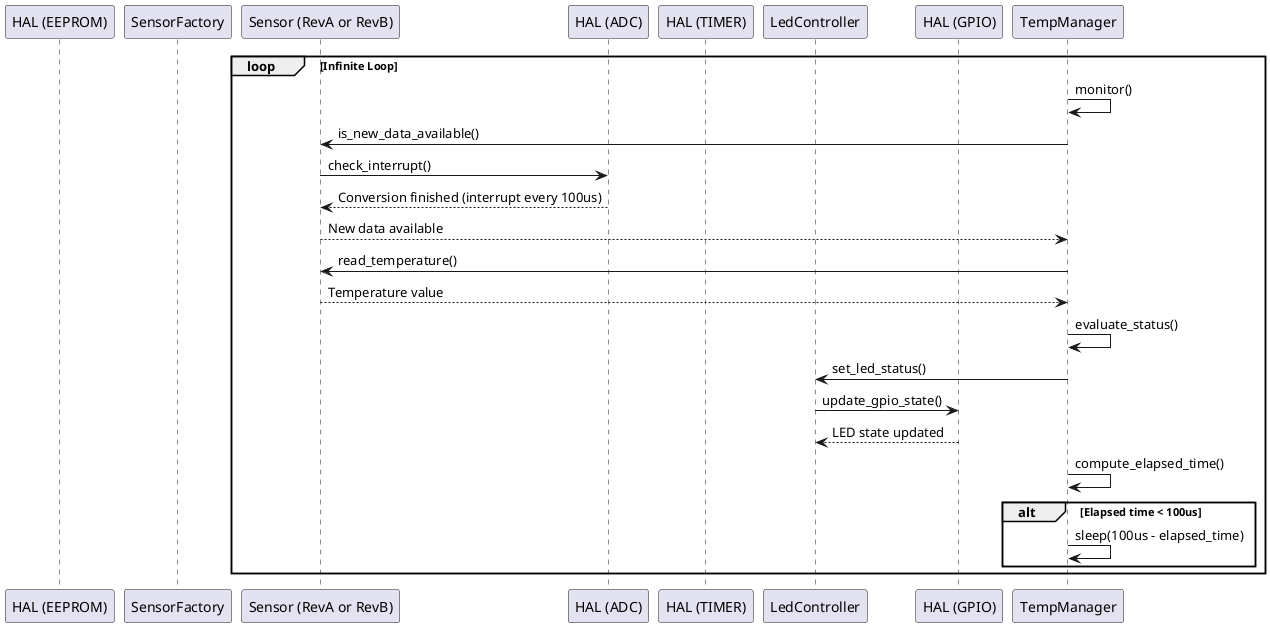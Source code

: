 @startuml
participant "HAL (EEPROM)" as HAL_EEPROM
participant "SensorFactory" as SensorFactory
participant "Sensor (RevA or RevB)" as Sensor
participant "HAL (ADC)" as HAL_ADC
participant "HAL (TIMER)" as HAL_TIMER
participant "LedController" as LedController
participant "HAL (GPIO)" as HAL_GPIO
participant "TempManager" as TempManager

loop Infinite Loop
    TempManager -> TempManager : monitor()

    TempManager -> Sensor : is_new_data_available()
    Sensor -> HAL_ADC : check_interrupt()
    HAL_ADC --> Sensor : Conversion finished (interrupt every 100us)
    Sensor --> TempManager : New data available

    TempManager -> Sensor : read_temperature()
    Sensor --> TempManager : Temperature value

    TempManager -> TempManager : evaluate_status()
    TempManager -> LedController : set_led_status()
    LedController -> HAL_GPIO : update_gpio_state()
    HAL_GPIO --> LedController : LED state updated

    TempManager -> TempManager : compute_elapsed_time()
    alt Elapsed time < 100us
        TempManager -> TempManager : sleep(100us - elapsed_time)
    end
end
@enduml
